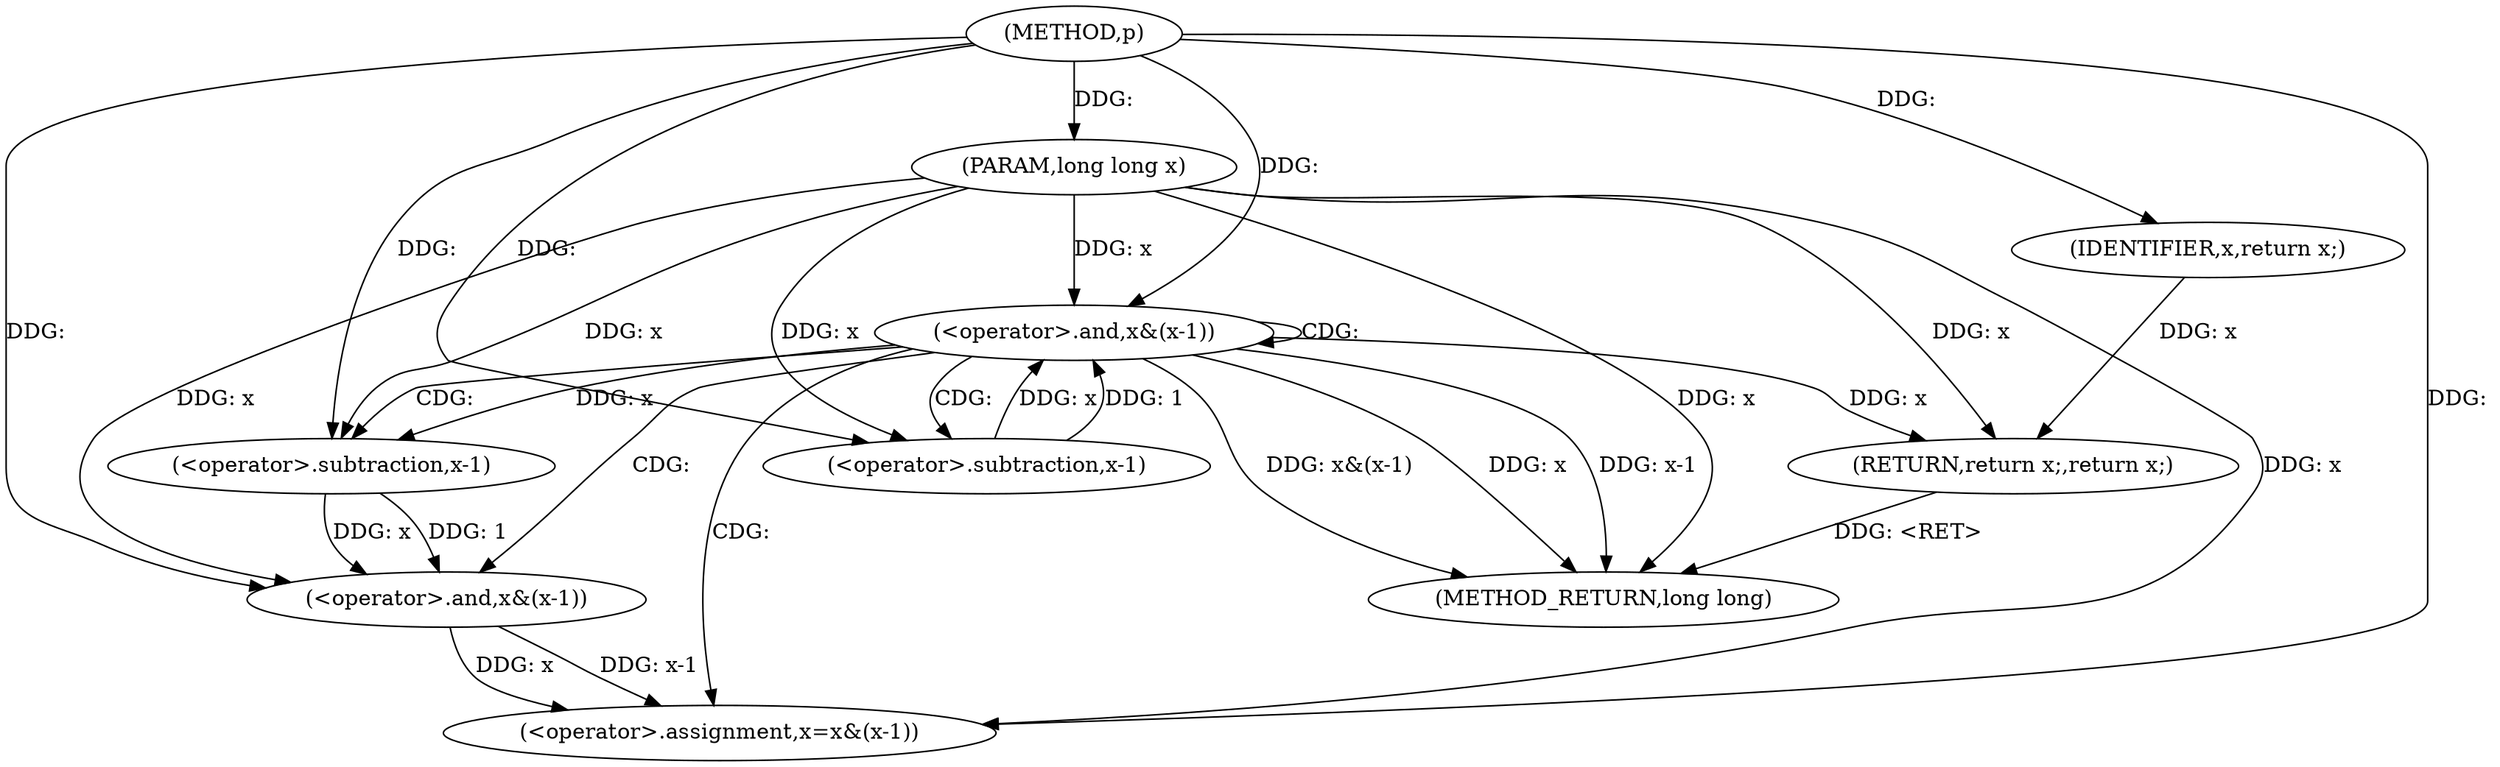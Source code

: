 digraph "p" {  
"1000102" [label = "(METHOD,p)" ]
"1000121" [label = "(METHOD_RETURN,long long)" ]
"1000103" [label = "(PARAM,long long x)" ]
"1000119" [label = "(RETURN,return x;,return x;)" ]
"1000106" [label = "(<operator>.and,x&(x-1))" ]
"1000120" [label = "(IDENTIFIER,x,return x;)" ]
"1000112" [label = "(<operator>.assignment,x=x&(x-1))" ]
"1000108" [label = "(<operator>.subtraction,x-1)" ]
"1000114" [label = "(<operator>.and,x&(x-1))" ]
"1000116" [label = "(<operator>.subtraction,x-1)" ]
  "1000103" -> "1000121"  [ label = "DDG: x"] 
  "1000106" -> "1000121"  [ label = "DDG: x"] 
  "1000106" -> "1000121"  [ label = "DDG: x-1"] 
  "1000106" -> "1000121"  [ label = "DDG: x&(x-1)"] 
  "1000119" -> "1000121"  [ label = "DDG: <RET>"] 
  "1000102" -> "1000103"  [ label = "DDG: "] 
  "1000120" -> "1000119"  [ label = "DDG: x"] 
  "1000106" -> "1000119"  [ label = "DDG: x"] 
  "1000103" -> "1000119"  [ label = "DDG: x"] 
  "1000102" -> "1000120"  [ label = "DDG: "] 
  "1000108" -> "1000106"  [ label = "DDG: x"] 
  "1000103" -> "1000106"  [ label = "DDG: x"] 
  "1000102" -> "1000106"  [ label = "DDG: "] 
  "1000108" -> "1000106"  [ label = "DDG: 1"] 
  "1000114" -> "1000112"  [ label = "DDG: x"] 
  "1000114" -> "1000112"  [ label = "DDG: x-1"] 
  "1000103" -> "1000108"  [ label = "DDG: x"] 
  "1000102" -> "1000108"  [ label = "DDG: "] 
  "1000103" -> "1000112"  [ label = "DDG: x"] 
  "1000102" -> "1000112"  [ label = "DDG: "] 
  "1000116" -> "1000114"  [ label = "DDG: x"] 
  "1000103" -> "1000114"  [ label = "DDG: x"] 
  "1000102" -> "1000114"  [ label = "DDG: "] 
  "1000116" -> "1000114"  [ label = "DDG: 1"] 
  "1000106" -> "1000116"  [ label = "DDG: x"] 
  "1000103" -> "1000116"  [ label = "DDG: x"] 
  "1000102" -> "1000116"  [ label = "DDG: "] 
  "1000106" -> "1000112"  [ label = "CDG: "] 
  "1000106" -> "1000116"  [ label = "CDG: "] 
  "1000106" -> "1000108"  [ label = "CDG: "] 
  "1000106" -> "1000106"  [ label = "CDG: "] 
  "1000106" -> "1000114"  [ label = "CDG: "] 
}
